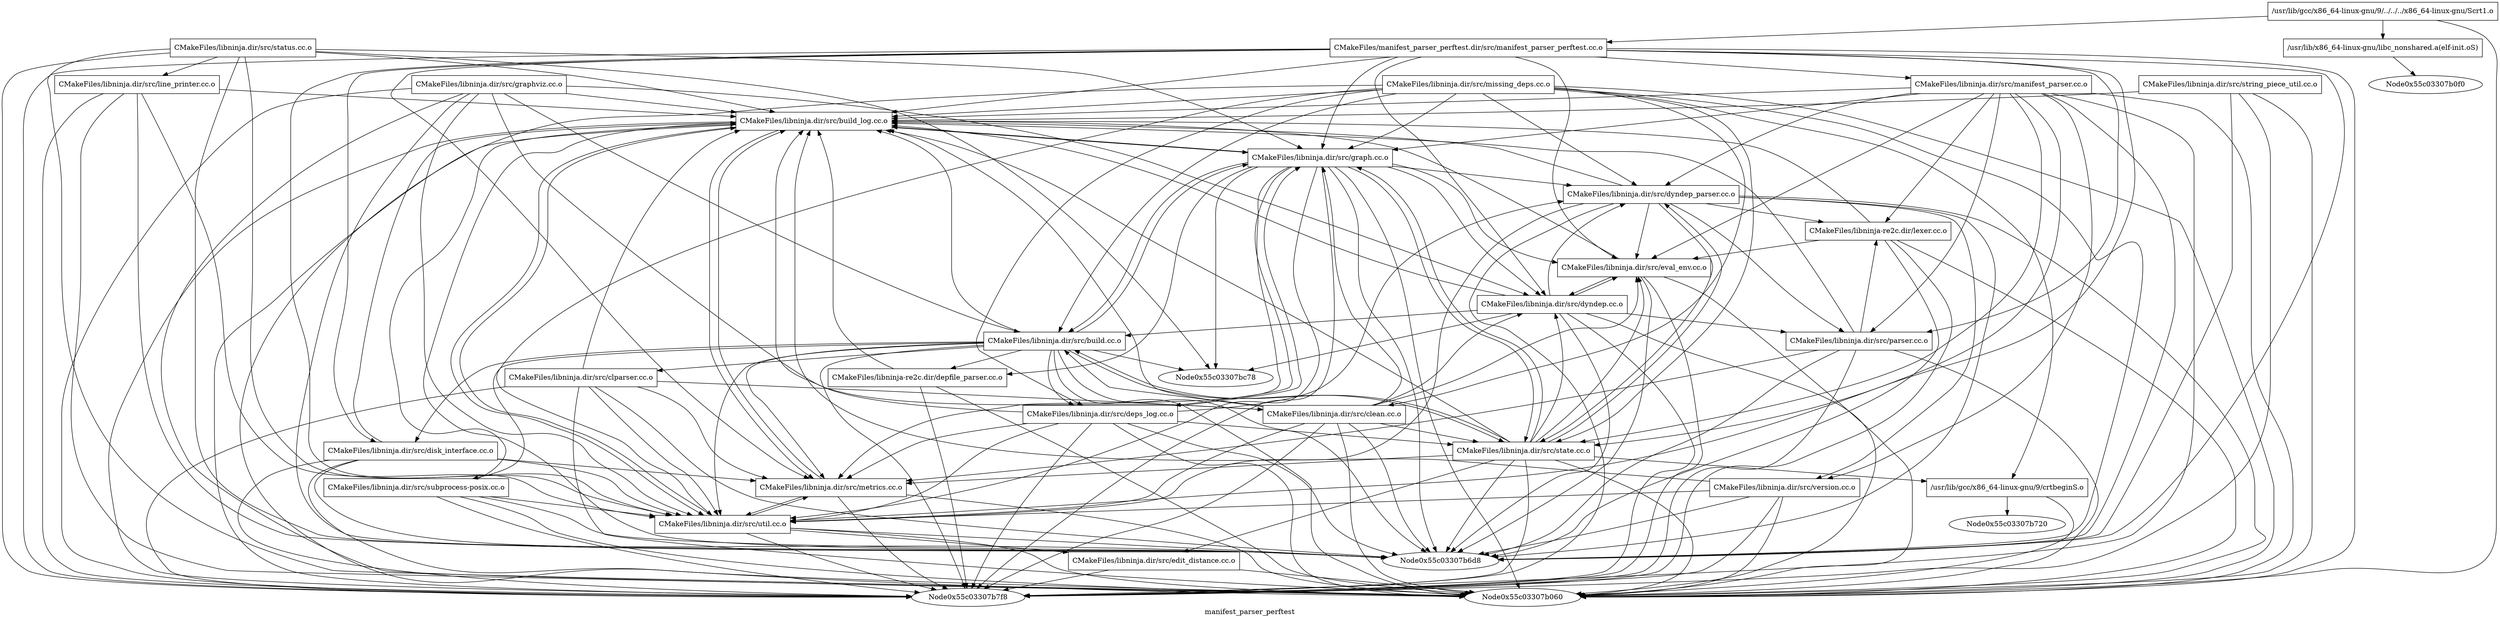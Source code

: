 digraph "manifest_parser_perftest" {
	label="manifest_parser_perftest";

	Node0x55c03307b7b0 [shape=record,label="{/usr/lib/gcc/x86_64-linux-gnu/9/../../../x86_64-linux-gnu/Scrt1.o}"];
	Node0x55c03307b7b0 -> Node0x55c03307bd08;
	Node0x55c03307b7b0 -> Node0x55c03307bf00;
	Node0x55c03307b7b0 -> Node0x55c03307b060;
	Node0x55c03307b258 [shape=record,label="{/usr/lib/gcc/x86_64-linux-gnu/9/crtbeginS.o}"];
	Node0x55c03307b258 -> Node0x55c03307b720;
	Node0x55c03307b258 -> Node0x55c03307b060;
	Node0x55c03307be28 [shape=record,label="{CMakeFiles/libninja.dir/src/build_log.cc.o}"];
	Node0x55c03307be28 -> Node0x55c03307ba38;
	Node0x55c03307be28 -> Node0x55c03307ba80;
	Node0x55c03307be28 -> Node0x55c03307bf90;
	Node0x55c03307be28 -> Node0x55c03307b7f8;
	Node0x55c03307be28 -> Node0x55c03307b6d8;
	Node0x55c03307be28 -> Node0x55c03307b060;
	Node0x55c03307b138 [shape=record,label="{CMakeFiles/libninja.dir/src/build.cc.o}"];
	Node0x55c03307b138 -> Node0x55c03307be28;
	Node0x55c03307b138 -> Node0x55c03307bde0;
	Node0x55c03307b138 -> Node0x55c03307bc78;
	Node0x55c03307b138 -> Node0x55c03307b648;
	Node0x55c03307b138 -> Node0x55c03307bd50;
	Node0x55c03307b138 -> Node0x55c03307ba38;
	Node0x55c03307b138 -> Node0x55c03307ba80;
	Node0x55c03307b138 -> Node0x55c03307bb58;
	Node0x55c03307b138 -> Node0x55c03307bf90;
	Node0x55c03307b138 -> Node0x55c03307b018;
	Node0x55c03307b138 -> Node0x55c03307b888;
	Node0x55c03307b138 -> Node0x55c03307b7f8;
	Node0x55c03307b138 -> Node0x55c03307b6d8;
	Node0x55c03307b138 -> Node0x55c03307b060;
	Node0x55c03307b3c0 [shape=record,label="{CMakeFiles/libninja.dir/src/clean.cc.o}"];
	Node0x55c03307b3c0 -> Node0x55c03307be28;
	Node0x55c03307b3c0 -> Node0x55c03307b138;
	Node0x55c03307b3c0 -> Node0x55c03307ae20;
	Node0x55c03307b3c0 -> Node0x55c03307af88;
	Node0x55c03307b3c0 -> Node0x55c03307ba38;
	Node0x55c03307b3c0 -> Node0x55c03307bb58;
	Node0x55c03307b3c0 -> Node0x55c03307bf90;
	Node0x55c03307b3c0 -> Node0x55c03307b7f8;
	Node0x55c03307b3c0 -> Node0x55c03307b6d8;
	Node0x55c03307b3c0 -> Node0x55c03307b060;
	Node0x55c03307bde0 [shape=record,label="{CMakeFiles/libninja.dir/src/clparser.cc.o}"];
	Node0x55c03307bde0 -> Node0x55c03307be28;
	Node0x55c03307bde0 -> Node0x55c03307b3c0;
	Node0x55c03307bde0 -> Node0x55c03307ba80;
	Node0x55c03307bde0 -> Node0x55c03307bf90;
	Node0x55c03307bde0 -> Node0x55c03307b7f8;
	Node0x55c03307bde0 -> Node0x55c03307b6d8;
	Node0x55c03307bde0 -> Node0x55c03307b060;
	Node0x55c03307ae20 [shape=record,label="{CMakeFiles/libninja.dir/src/dyndep.cc.o}"];
	Node0x55c03307ae20 -> Node0x55c03307be28;
	Node0x55c03307ae20 -> Node0x55c03307b138;
	Node0x55c03307ae20 -> Node0x55c03307bac8;
	Node0x55c03307ae20 -> Node0x55c03307bc78;
	Node0x55c03307ae20 -> Node0x55c03307af88;
	Node0x55c03307ae20 -> Node0x55c03307b528;
	Node0x55c03307ae20 -> Node0x55c03307b7f8;
	Node0x55c03307ae20 -> Node0x55c03307b6d8;
	Node0x55c03307ae20 -> Node0x55c03307b060;
	Node0x55c03307bac8 [shape=record,label="{CMakeFiles/libninja.dir/src/dyndep_parser.cc.o}"];
	Node0x55c03307bac8 -> Node0x55c03307be28;
	Node0x55c03307bac8 -> Node0x55c03307af88;
	Node0x55c03307bac8 -> Node0x55c03307b528;
	Node0x55c03307bac8 -> Node0x55c03307bb58;
	Node0x55c03307bac8 -> Node0x55c03307bf90;
	Node0x55c03307bac8 -> Node0x55c03307b450;
	Node0x55c03307bac8 -> Node0x55c03307b5b8;
	Node0x55c03307bac8 -> Node0x55c03307b7f8;
	Node0x55c03307bac8 -> Node0x55c03307b6d8;
	Node0x55c03307bac8 -> Node0x55c03307b060;
	Node0x55c03307b648 [shape=record,label="{CMakeFiles/libninja.dir/src/deps_log.cc.o}"];
	Node0x55c03307b648 -> Node0x55c03307be28;
	Node0x55c03307b648 -> Node0x55c03307bac8;
	Node0x55c03307b648 -> Node0x55c03307ba38;
	Node0x55c03307b648 -> Node0x55c03307ba80;
	Node0x55c03307b648 -> Node0x55c03307bb58;
	Node0x55c03307b648 -> Node0x55c03307bf90;
	Node0x55c03307b648 -> Node0x55c03307b7f8;
	Node0x55c03307b648 -> Node0x55c03307b6d8;
	Node0x55c03307b648 -> Node0x55c03307b060;
	Node0x55c03307bd50 [shape=record,label="{CMakeFiles/libninja.dir/src/disk_interface.cc.o}"];
	Node0x55c03307bd50 -> Node0x55c03307be28;
	Node0x55c03307bd50 -> Node0x55c03307ba80;
	Node0x55c03307bd50 -> Node0x55c03307bf90;
	Node0x55c03307bd50 -> Node0x55c03307b7f8;
	Node0x55c03307bd50 -> Node0x55c03307b6d8;
	Node0x55c03307bd50 -> Node0x55c03307b060;
	Node0x55c03307b690 [shape=record,label="{CMakeFiles/libninja.dir/src/edit_distance.cc.o}"];
	Node0x55c03307b690 -> Node0x55c03307b7f8;
	Node0x55c03307b690 -> Node0x55c03307b060;
	Node0x55c03307af88 [shape=record,label="{CMakeFiles/libninja.dir/src/eval_env.cc.o}"];
	Node0x55c03307af88 -> Node0x55c03307be28;
	Node0x55c03307af88 -> Node0x55c03307ae20;
	Node0x55c03307af88 -> Node0x55c03307b7f8;
	Node0x55c03307af88 -> Node0x55c03307b6d8;
	Node0x55c03307af88 -> Node0x55c03307b060;
	Node0x55c03307ba38 [shape=record,label="{CMakeFiles/libninja.dir/src/graph.cc.o}"];
	Node0x55c03307ba38 -> Node0x55c03307be28;
	Node0x55c03307ba38 -> Node0x55c03307b138;
	Node0x55c03307ba38 -> Node0x55c03307ae20;
	Node0x55c03307ba38 -> Node0x55c03307bac8;
	Node0x55c03307ba38 -> Node0x55c03307bc78;
	Node0x55c03307ba38 -> Node0x55c03307b648;
	Node0x55c03307ba38 -> Node0x55c03307af88;
	Node0x55c03307ba38 -> Node0x55c03307ba80;
	Node0x55c03307ba38 -> Node0x55c03307bb58;
	Node0x55c03307ba38 -> Node0x55c03307bf90;
	Node0x55c03307ba38 -> Node0x55c03307b888;
	Node0x55c03307ba38 -> Node0x55c03307b7f8;
	Node0x55c03307ba38 -> Node0x55c03307b6d8;
	Node0x55c03307ba38 -> Node0x55c03307b060;
	Node0x55c03307b408 [shape=record,label="{CMakeFiles/libninja.dir/src/graphviz.cc.o}"];
	Node0x55c03307b408 -> Node0x55c03307be28;
	Node0x55c03307b408 -> Node0x55c03307b138;
	Node0x55c03307b408 -> Node0x55c03307b3c0;
	Node0x55c03307b408 -> Node0x55c03307ae20;
	Node0x55c03307b408 -> Node0x55c03307bf90;
	Node0x55c03307b408 -> Node0x55c03307b7f8;
	Node0x55c03307b408 -> Node0x55c03307b6d8;
	Node0x55c03307b408 -> Node0x55c03307b060;
	Node0x55c03307ae68 [shape=record,label="{CMakeFiles/libninja.dir/src/line_printer.cc.o}"];
	Node0x55c03307ae68 -> Node0x55c03307be28;
	Node0x55c03307ae68 -> Node0x55c03307bf90;
	Node0x55c03307ae68 -> Node0x55c03307b7f8;
	Node0x55c03307ae68 -> Node0x55c03307b6d8;
	Node0x55c03307ae68 -> Node0x55c03307b060;
	Node0x55c03307b960 [shape=record,label="{CMakeFiles/libninja.dir/src/manifest_parser.cc.o}"];
	Node0x55c03307b960 -> Node0x55c03307be28;
	Node0x55c03307b960 -> Node0x55c03307bac8;
	Node0x55c03307b960 -> Node0x55c03307af88;
	Node0x55c03307b960 -> Node0x55c03307ba38;
	Node0x55c03307b960 -> Node0x55c03307b528;
	Node0x55c03307b960 -> Node0x55c03307bb58;
	Node0x55c03307b960 -> Node0x55c03307bf90;
	Node0x55c03307b960 -> Node0x55c03307b450;
	Node0x55c03307b960 -> Node0x55c03307b5b8;
	Node0x55c03307b960 -> Node0x55c03307b7f8;
	Node0x55c03307b960 -> Node0x55c03307b6d8;
	Node0x55c03307b960 -> Node0x55c03307b060;
	Node0x55c03307ba80 [shape=record,label="{CMakeFiles/libninja.dir/src/metrics.cc.o}"];
	Node0x55c03307ba80 -> Node0x55c03307be28;
	Node0x55c03307ba80 -> Node0x55c03307bf90;
	Node0x55c03307ba80 -> Node0x55c03307b7f8;
	Node0x55c03307ba80 -> Node0x55c03307b060;
	Node0x55c03307af40 [shape=record,label="{CMakeFiles/libninja.dir/src/missing_deps.cc.o}"];
	Node0x55c03307af40 -> Node0x55c03307b258;
	Node0x55c03307af40 -> Node0x55c03307be28;
	Node0x55c03307af40 -> Node0x55c03307b138;
	Node0x55c03307af40 -> Node0x55c03307b3c0;
	Node0x55c03307af40 -> Node0x55c03307bac8;
	Node0x55c03307af40 -> Node0x55c03307b648;
	Node0x55c03307af40 -> Node0x55c03307ba38;
	Node0x55c03307af40 -> Node0x55c03307bb58;
	Node0x55c03307af40 -> Node0x55c03307bf90;
	Node0x55c03307af40 -> Node0x55c03307b7f8;
	Node0x55c03307af40 -> Node0x55c03307b6d8;
	Node0x55c03307af40 -> Node0x55c03307b060;
	Node0x55c03307b528 [shape=record,label="{CMakeFiles/libninja.dir/src/parser.cc.o}"];
	Node0x55c03307b528 -> Node0x55c03307be28;
	Node0x55c03307b528 -> Node0x55c03307ba80;
	Node0x55c03307b528 -> Node0x55c03307b5b8;
	Node0x55c03307b528 -> Node0x55c03307b7f8;
	Node0x55c03307b528 -> Node0x55c03307b6d8;
	Node0x55c03307b528 -> Node0x55c03307b060;
	Node0x55c03307bb58 [shape=record,label="{CMakeFiles/libninja.dir/src/state.cc.o}"];
	Node0x55c03307bb58 -> Node0x55c03307b258;
	Node0x55c03307bb58 -> Node0x55c03307be28;
	Node0x55c03307bb58 -> Node0x55c03307b138;
	Node0x55c03307bb58 -> Node0x55c03307ae20;
	Node0x55c03307bb58 -> Node0x55c03307bac8;
	Node0x55c03307bb58 -> Node0x55c03307b690;
	Node0x55c03307bb58 -> Node0x55c03307af88;
	Node0x55c03307bb58 -> Node0x55c03307ba38;
	Node0x55c03307bb58 -> Node0x55c03307ba80;
	Node0x55c03307bb58 -> Node0x55c03307b7f8;
	Node0x55c03307bb58 -> Node0x55c03307b6d8;
	Node0x55c03307bb58 -> Node0x55c03307b060;
	Node0x55c03307bb10 [shape=record,label="{CMakeFiles/libninja.dir/src/status.cc.o}"];
	Node0x55c03307bb10 -> Node0x55c03307be28;
	Node0x55c03307bb10 -> Node0x55c03307bc78;
	Node0x55c03307bb10 -> Node0x55c03307ba38;
	Node0x55c03307bb10 -> Node0x55c03307ae68;
	Node0x55c03307bb10 -> Node0x55c03307bf90;
	Node0x55c03307bb10 -> Node0x55c03307b7f8;
	Node0x55c03307bb10 -> Node0x55c03307b6d8;
	Node0x55c03307bb10 -> Node0x55c03307b060;
	Node0x55c03307afd0 [shape=record,label="{CMakeFiles/libninja.dir/src/string_piece_util.cc.o}"];
	Node0x55c03307afd0 -> Node0x55c03307be28;
	Node0x55c03307afd0 -> Node0x55c03307b7f8;
	Node0x55c03307afd0 -> Node0x55c03307b6d8;
	Node0x55c03307afd0 -> Node0x55c03307b060;
	Node0x55c03307bf90 [shape=record,label="{CMakeFiles/libninja.dir/src/util.cc.o}"];
	Node0x55c03307bf90 -> Node0x55c03307be28;
	Node0x55c03307bf90 -> Node0x55c03307b690;
	Node0x55c03307bf90 -> Node0x55c03307ba80;
	Node0x55c03307bf90 -> Node0x55c03307b7f8;
	Node0x55c03307bf90 -> Node0x55c03307b6d8;
	Node0x55c03307bf90 -> Node0x55c03307b060;
	Node0x55c03307b450 [shape=record,label="{CMakeFiles/libninja.dir/src/version.cc.o}"];
	Node0x55c03307b450 -> Node0x55c03307be28;
	Node0x55c03307b450 -> Node0x55c03307bf90;
	Node0x55c03307b450 -> Node0x55c03307b7f8;
	Node0x55c03307b450 -> Node0x55c03307b6d8;
	Node0x55c03307b450 -> Node0x55c03307b060;
	Node0x55c03307b018 [shape=record,label="{CMakeFiles/libninja.dir/src/subprocess-posix.cc.o}"];
	Node0x55c03307b018 -> Node0x55c03307be28;
	Node0x55c03307b018 -> Node0x55c03307bf90;
	Node0x55c03307b018 -> Node0x55c03307b7f8;
	Node0x55c03307b018 -> Node0x55c03307b6d8;
	Node0x55c03307b018 -> Node0x55c03307b060;
	Node0x55c03307b888 [shape=record,label="{CMakeFiles/libninja-re2c.dir/depfile_parser.cc.o}"];
	Node0x55c03307b888 -> Node0x55c03307be28;
	Node0x55c03307b888 -> Node0x55c03307b7f8;
	Node0x55c03307b888 -> Node0x55c03307b060;
	Node0x55c03307b5b8 [shape=record,label="{CMakeFiles/libninja-re2c.dir/lexer.cc.o}"];
	Node0x55c03307b5b8 -> Node0x55c03307be28;
	Node0x55c03307b5b8 -> Node0x55c03307af88;
	Node0x55c03307b5b8 -> Node0x55c03307b7f8;
	Node0x55c03307b5b8 -> Node0x55c03307b6d8;
	Node0x55c03307b5b8 -> Node0x55c03307b060;
	Node0x55c03307bd08 [shape=record,label="{CMakeFiles/manifest_parser_perftest.dir/src/manifest_parser_perftest.cc.o}"];
	Node0x55c03307bd08 -> Node0x55c03307be28;
	Node0x55c03307bd08 -> Node0x55c03307ae20;
	Node0x55c03307bd08 -> Node0x55c03307bd50;
	Node0x55c03307bd08 -> Node0x55c03307af88;
	Node0x55c03307bd08 -> Node0x55c03307ba38;
	Node0x55c03307bd08 -> Node0x55c03307b960;
	Node0x55c03307bd08 -> Node0x55c03307ba80;
	Node0x55c03307bd08 -> Node0x55c03307b528;
	Node0x55c03307bd08 -> Node0x55c03307bb58;
	Node0x55c03307bd08 -> Node0x55c03307bf90;
	Node0x55c03307bd08 -> Node0x55c03307b7f8;
	Node0x55c03307bd08 -> Node0x55c03307b6d8;
	Node0x55c03307bd08 -> Node0x55c03307b060;
	Node0x55c03307bf00 [shape=record,label="{/usr/lib/x86_64-linux-gnu/libc_nonshared.a(elf-init.oS)}"];
	Node0x55c03307bf00 -> Node0x55c03307b0f0;
}
